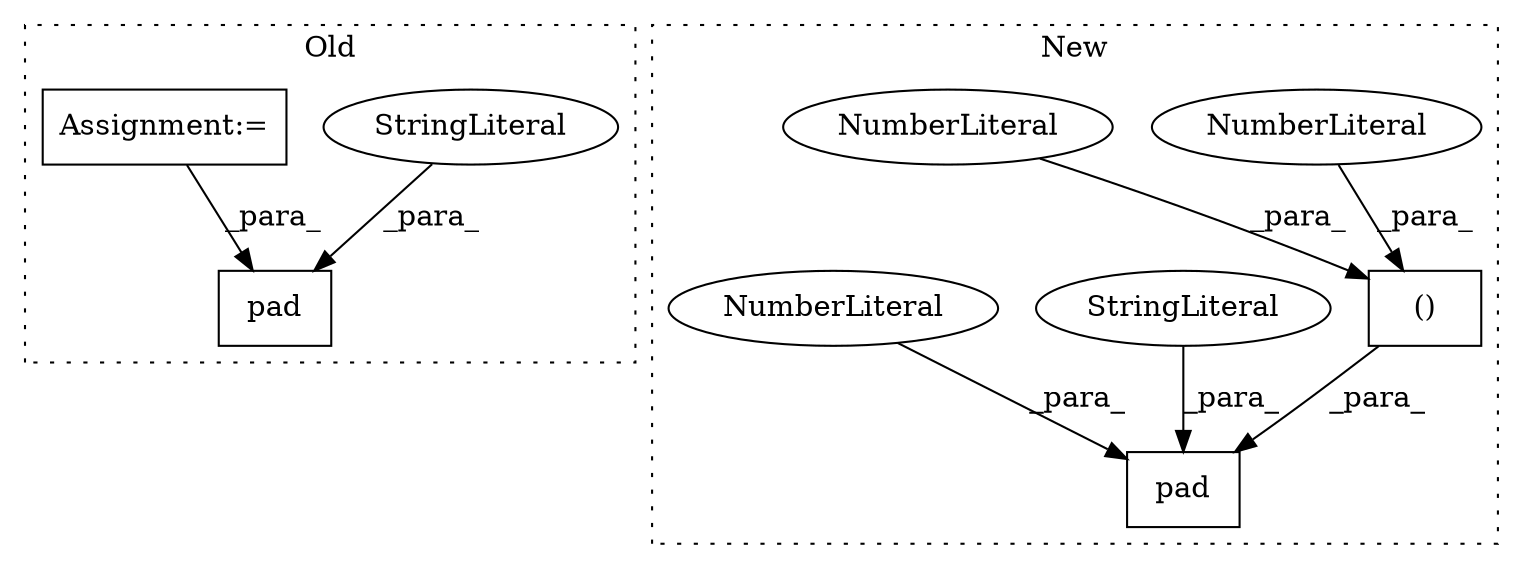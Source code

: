 digraph G {
subgraph cluster0 {
1 [label="pad" a="32" s="2148,2173" l="4,1" shape="box"];
3 [label="StringLiteral" a="45" s="2163" l="10" shape="ellipse"];
8 [label="Assignment:=" a="7" s="2120" l="1" shape="box"];
label = "Old";
style="dotted";
}
subgraph cluster1 {
2 [label="()" a="106" s="2018" l="159" shape="box"];
4 [label="NumberLiteral" a="34" s="2148" l="1" shape="ellipse"];
5 [label="pad" a="32" s="2211,2239" l="4,1" shape="box"];
6 [label="NumberLiteral" a="34" s="2176" l="1" shape="ellipse"];
7 [label="StringLiteral" a="45" s="2227" l="10" shape="ellipse"];
9 [label="NumberLiteral" a="34" s="2238" l="1" shape="ellipse"];
label = "New";
style="dotted";
}
2 -> 5 [label="_para_"];
3 -> 1 [label="_para_"];
4 -> 2 [label="_para_"];
6 -> 2 [label="_para_"];
7 -> 5 [label="_para_"];
8 -> 1 [label="_para_"];
9 -> 5 [label="_para_"];
}